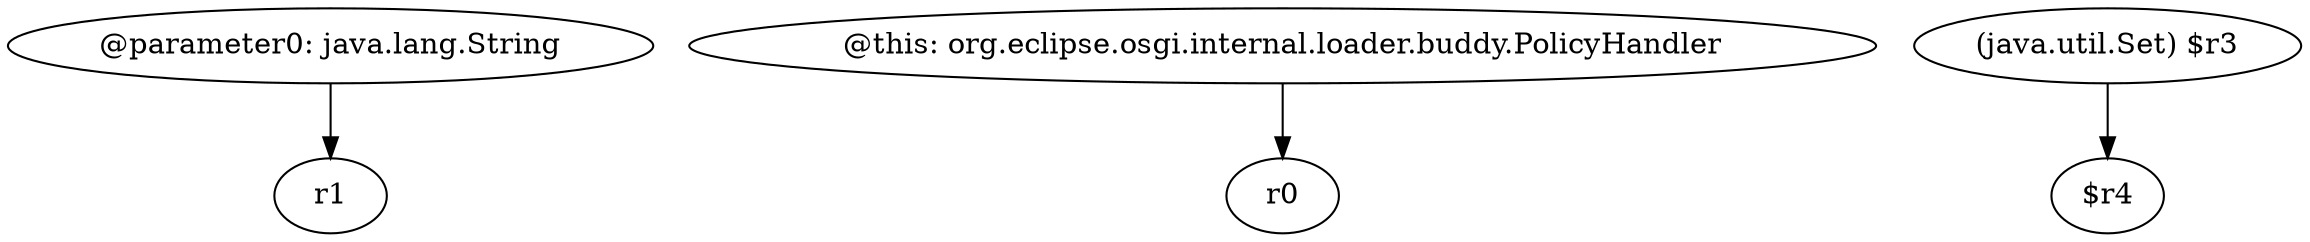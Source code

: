 digraph g {
0[label="@parameter0: java.lang.String"]
1[label="r1"]
0->1[label=""]
2[label="@this: org.eclipse.osgi.internal.loader.buddy.PolicyHandler"]
3[label="r0"]
2->3[label=""]
4[label="(java.util.Set) $r3"]
5[label="$r4"]
4->5[label=""]
}